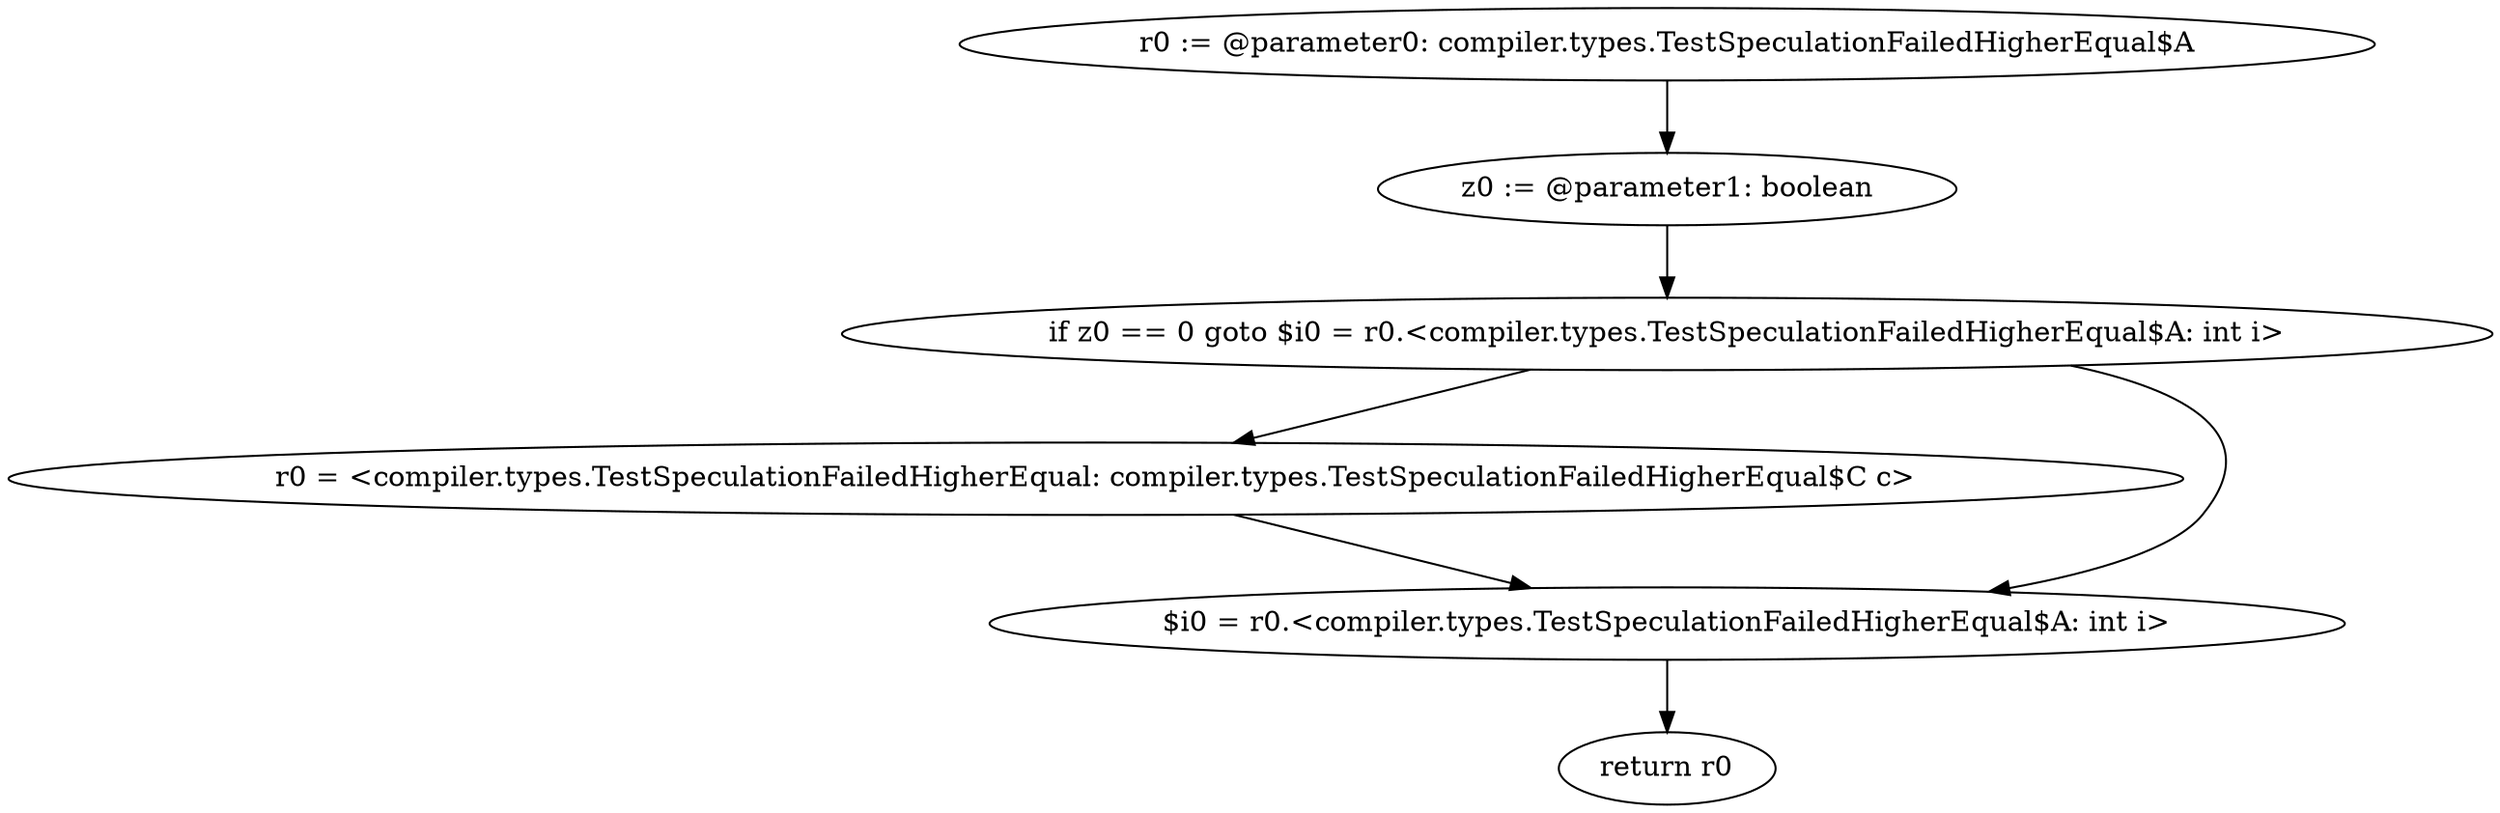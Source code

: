 digraph "unitGraph" {
    "r0 := @parameter0: compiler.types.TestSpeculationFailedHigherEqual$A"
    "z0 := @parameter1: boolean"
    "if z0 == 0 goto $i0 = r0.<compiler.types.TestSpeculationFailedHigherEqual$A: int i>"
    "r0 = <compiler.types.TestSpeculationFailedHigherEqual: compiler.types.TestSpeculationFailedHigherEqual$C c>"
    "$i0 = r0.<compiler.types.TestSpeculationFailedHigherEqual$A: int i>"
    "return r0"
    "r0 := @parameter0: compiler.types.TestSpeculationFailedHigherEqual$A"->"z0 := @parameter1: boolean";
    "z0 := @parameter1: boolean"->"if z0 == 0 goto $i0 = r0.<compiler.types.TestSpeculationFailedHigherEqual$A: int i>";
    "if z0 == 0 goto $i0 = r0.<compiler.types.TestSpeculationFailedHigherEqual$A: int i>"->"r0 = <compiler.types.TestSpeculationFailedHigherEqual: compiler.types.TestSpeculationFailedHigherEqual$C c>";
    "if z0 == 0 goto $i0 = r0.<compiler.types.TestSpeculationFailedHigherEqual$A: int i>"->"$i0 = r0.<compiler.types.TestSpeculationFailedHigherEqual$A: int i>";
    "r0 = <compiler.types.TestSpeculationFailedHigherEqual: compiler.types.TestSpeculationFailedHigherEqual$C c>"->"$i0 = r0.<compiler.types.TestSpeculationFailedHigherEqual$A: int i>";
    "$i0 = r0.<compiler.types.TestSpeculationFailedHigherEqual$A: int i>"->"return r0";
}
